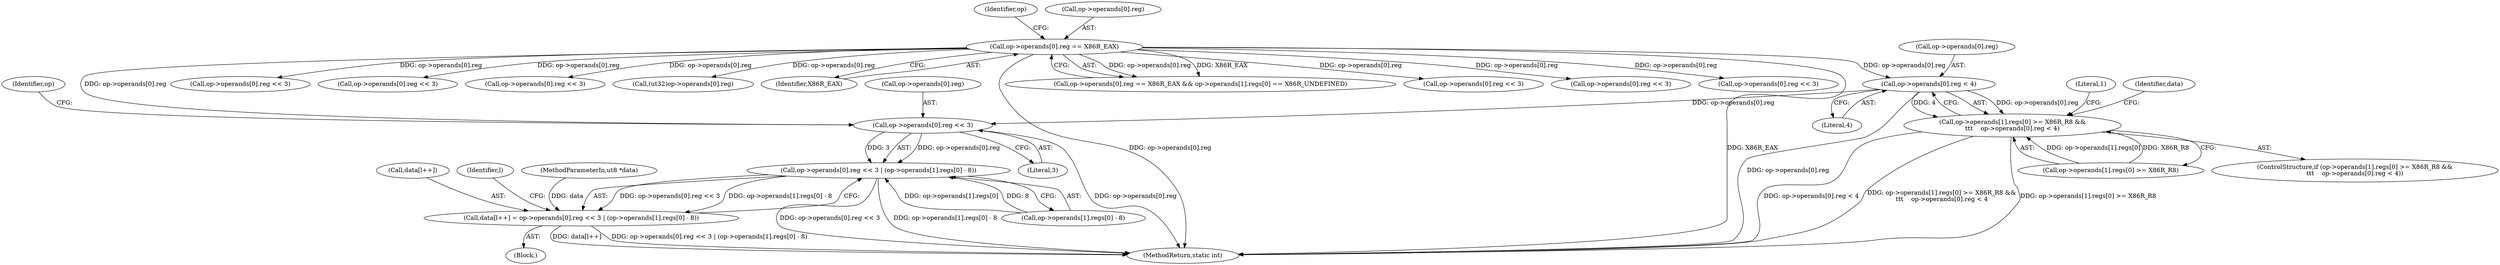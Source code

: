 digraph "0_radare2_f17bfd9f1da05f30f23a4dd05e9d2363e1406948@API" {
"1002201" [label="(Call,op->operands[0].reg < 4)"];
"1002031" [label="(Call,op->operands[0].reg == X86R_EAX)"];
"1002189" [label="(Call,op->operands[1].regs[0] >= X86R_R8 &&\n\t\t\t    op->operands[0].reg < 4)"];
"1002229" [label="(Call,op->operands[0].reg << 3)"];
"1002228" [label="(Call,op->operands[0].reg << 3 | (op->operands[1].regs[0] - 8))"];
"1002223" [label="(Call,data[l++] = op->operands[0].reg << 3 | (op->operands[1].regs[0] - 8))"];
"1002202" [label="(Call,op->operands[0].reg)"];
"1002566" [label="(Call,op->operands[0].reg << 3)"];
"1002250" [label="(Identifier,l)"];
"1002590" [label="(Call,op->operands[0].reg << 3)"];
"1002188" [label="(ControlStructure,if (op->operands[1].regs[0] >= X86R_R8 &&\n\t\t\t    op->operands[0].reg < 4))"];
"1002045" [label="(Identifier,op)"];
"1000104" [label="(MethodParameterIn,ut8 *data)"];
"1002796" [label="(Call,op->operands[0].reg << 3)"];
"1002210" [label="(Block,)"];
"1002314" [label="(Call,(ut32)op->operands[0].reg)"];
"1002253" [label="(Literal,1)"];
"1002209" [label="(Literal,4)"];
"1002237" [label="(Literal,3)"];
"1002213" [label="(Identifier,data)"];
"1002224" [label="(Call,data[l++])"];
"1002243" [label="(Identifier,op)"];
"1002039" [label="(Identifier,X86R_EAX)"];
"1002031" [label="(Call,op->operands[0].reg == X86R_EAX)"];
"1003220" [label="(MethodReturn,static int)"];
"1002030" [label="(Call,op->operands[0].reg == X86R_EAX && op->operands[1].regs[0] == X86R_UNDEFINED)"];
"1002189" [label="(Call,op->operands[1].regs[0] >= X86R_R8 &&\n\t\t\t    op->operands[0].reg < 4)"];
"1002651" [label="(Call,op->operands[0].reg << 3)"];
"1002925" [label="(Call,op->operands[0].reg << 3)"];
"1002229" [label="(Call,op->operands[0].reg << 3)"];
"1003048" [label="(Call,op->operands[0].reg << 3)"];
"1002190" [label="(Call,op->operands[1].regs[0] >= X86R_R8)"];
"1002032" [label="(Call,op->operands[0].reg)"];
"1002201" [label="(Call,op->operands[0].reg < 4)"];
"1002223" [label="(Call,data[l++] = op->operands[0].reg << 3 | (op->operands[1].regs[0] - 8))"];
"1002238" [label="(Call,op->operands[1].regs[0] - 8)"];
"1002230" [label="(Call,op->operands[0].reg)"];
"1002228" [label="(Call,op->operands[0].reg << 3 | (op->operands[1].regs[0] - 8))"];
"1002201" -> "1002189"  [label="AST: "];
"1002201" -> "1002209"  [label="CFG: "];
"1002202" -> "1002201"  [label="AST: "];
"1002209" -> "1002201"  [label="AST: "];
"1002189" -> "1002201"  [label="CFG: "];
"1002201" -> "1003220"  [label="DDG: op->operands[0].reg"];
"1002201" -> "1002189"  [label="DDG: op->operands[0].reg"];
"1002201" -> "1002189"  [label="DDG: 4"];
"1002031" -> "1002201"  [label="DDG: op->operands[0].reg"];
"1002201" -> "1002229"  [label="DDG: op->operands[0].reg"];
"1002031" -> "1002030"  [label="AST: "];
"1002031" -> "1002039"  [label="CFG: "];
"1002032" -> "1002031"  [label="AST: "];
"1002039" -> "1002031"  [label="AST: "];
"1002045" -> "1002031"  [label="CFG: "];
"1002030" -> "1002031"  [label="CFG: "];
"1002031" -> "1003220"  [label="DDG: op->operands[0].reg"];
"1002031" -> "1003220"  [label="DDG: X86R_EAX"];
"1002031" -> "1002030"  [label="DDG: op->operands[0].reg"];
"1002031" -> "1002030"  [label="DDG: X86R_EAX"];
"1002031" -> "1002229"  [label="DDG: op->operands[0].reg"];
"1002031" -> "1002314"  [label="DDG: op->operands[0].reg"];
"1002031" -> "1002566"  [label="DDG: op->operands[0].reg"];
"1002031" -> "1002590"  [label="DDG: op->operands[0].reg"];
"1002031" -> "1002651"  [label="DDG: op->operands[0].reg"];
"1002031" -> "1002796"  [label="DDG: op->operands[0].reg"];
"1002031" -> "1002925"  [label="DDG: op->operands[0].reg"];
"1002031" -> "1003048"  [label="DDG: op->operands[0].reg"];
"1002189" -> "1002188"  [label="AST: "];
"1002189" -> "1002190"  [label="CFG: "];
"1002190" -> "1002189"  [label="AST: "];
"1002213" -> "1002189"  [label="CFG: "];
"1002253" -> "1002189"  [label="CFG: "];
"1002189" -> "1003220"  [label="DDG: op->operands[1].regs[0] >= X86R_R8"];
"1002189" -> "1003220"  [label="DDG: op->operands[0].reg < 4"];
"1002189" -> "1003220"  [label="DDG: op->operands[1].regs[0] >= X86R_R8 &&\n\t\t\t    op->operands[0].reg < 4"];
"1002190" -> "1002189"  [label="DDG: op->operands[1].regs[0]"];
"1002190" -> "1002189"  [label="DDG: X86R_R8"];
"1002229" -> "1002228"  [label="AST: "];
"1002229" -> "1002237"  [label="CFG: "];
"1002230" -> "1002229"  [label="AST: "];
"1002237" -> "1002229"  [label="AST: "];
"1002243" -> "1002229"  [label="CFG: "];
"1002229" -> "1003220"  [label="DDG: op->operands[0].reg"];
"1002229" -> "1002228"  [label="DDG: op->operands[0].reg"];
"1002229" -> "1002228"  [label="DDG: 3"];
"1002228" -> "1002223"  [label="AST: "];
"1002228" -> "1002238"  [label="CFG: "];
"1002238" -> "1002228"  [label="AST: "];
"1002223" -> "1002228"  [label="CFG: "];
"1002228" -> "1003220"  [label="DDG: op->operands[0].reg << 3"];
"1002228" -> "1003220"  [label="DDG: op->operands[1].regs[0] - 8"];
"1002228" -> "1002223"  [label="DDG: op->operands[0].reg << 3"];
"1002228" -> "1002223"  [label="DDG: op->operands[1].regs[0] - 8"];
"1002238" -> "1002228"  [label="DDG: op->operands[1].regs[0]"];
"1002238" -> "1002228"  [label="DDG: 8"];
"1002223" -> "1002210"  [label="AST: "];
"1002224" -> "1002223"  [label="AST: "];
"1002250" -> "1002223"  [label="CFG: "];
"1002223" -> "1003220"  [label="DDG: data[l++]"];
"1002223" -> "1003220"  [label="DDG: op->operands[0].reg << 3 | (op->operands[1].regs[0] - 8)"];
"1000104" -> "1002223"  [label="DDG: data"];
}
